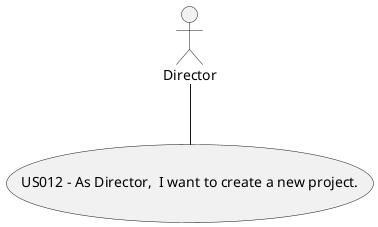 @startuml
'https://plantuml.com/use-case-diagram

actor Director

usecase (US012 - As Director,  I want to create a new project.)

:Director: -- (US012 - As Director,  I want to create a new project.)
@enduml